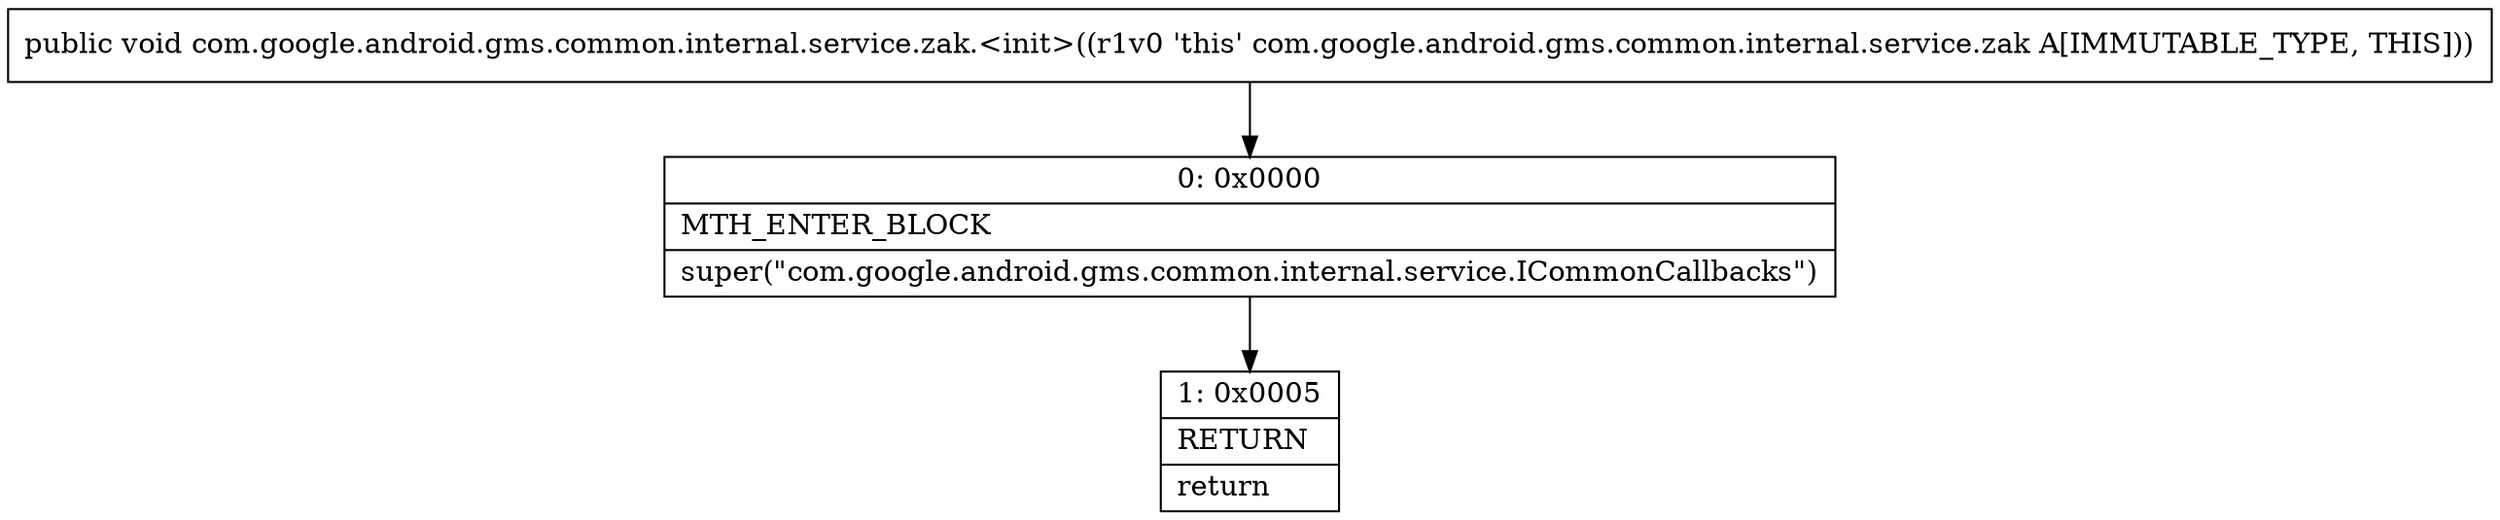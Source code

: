 digraph "CFG forcom.google.android.gms.common.internal.service.zak.\<init\>()V" {
Node_0 [shape=record,label="{0\:\ 0x0000|MTH_ENTER_BLOCK\l|super(\"com.google.android.gms.common.internal.service.ICommonCallbacks\")\l}"];
Node_1 [shape=record,label="{1\:\ 0x0005|RETURN\l|return\l}"];
MethodNode[shape=record,label="{public void com.google.android.gms.common.internal.service.zak.\<init\>((r1v0 'this' com.google.android.gms.common.internal.service.zak A[IMMUTABLE_TYPE, THIS])) }"];
MethodNode -> Node_0;
Node_0 -> Node_1;
}

